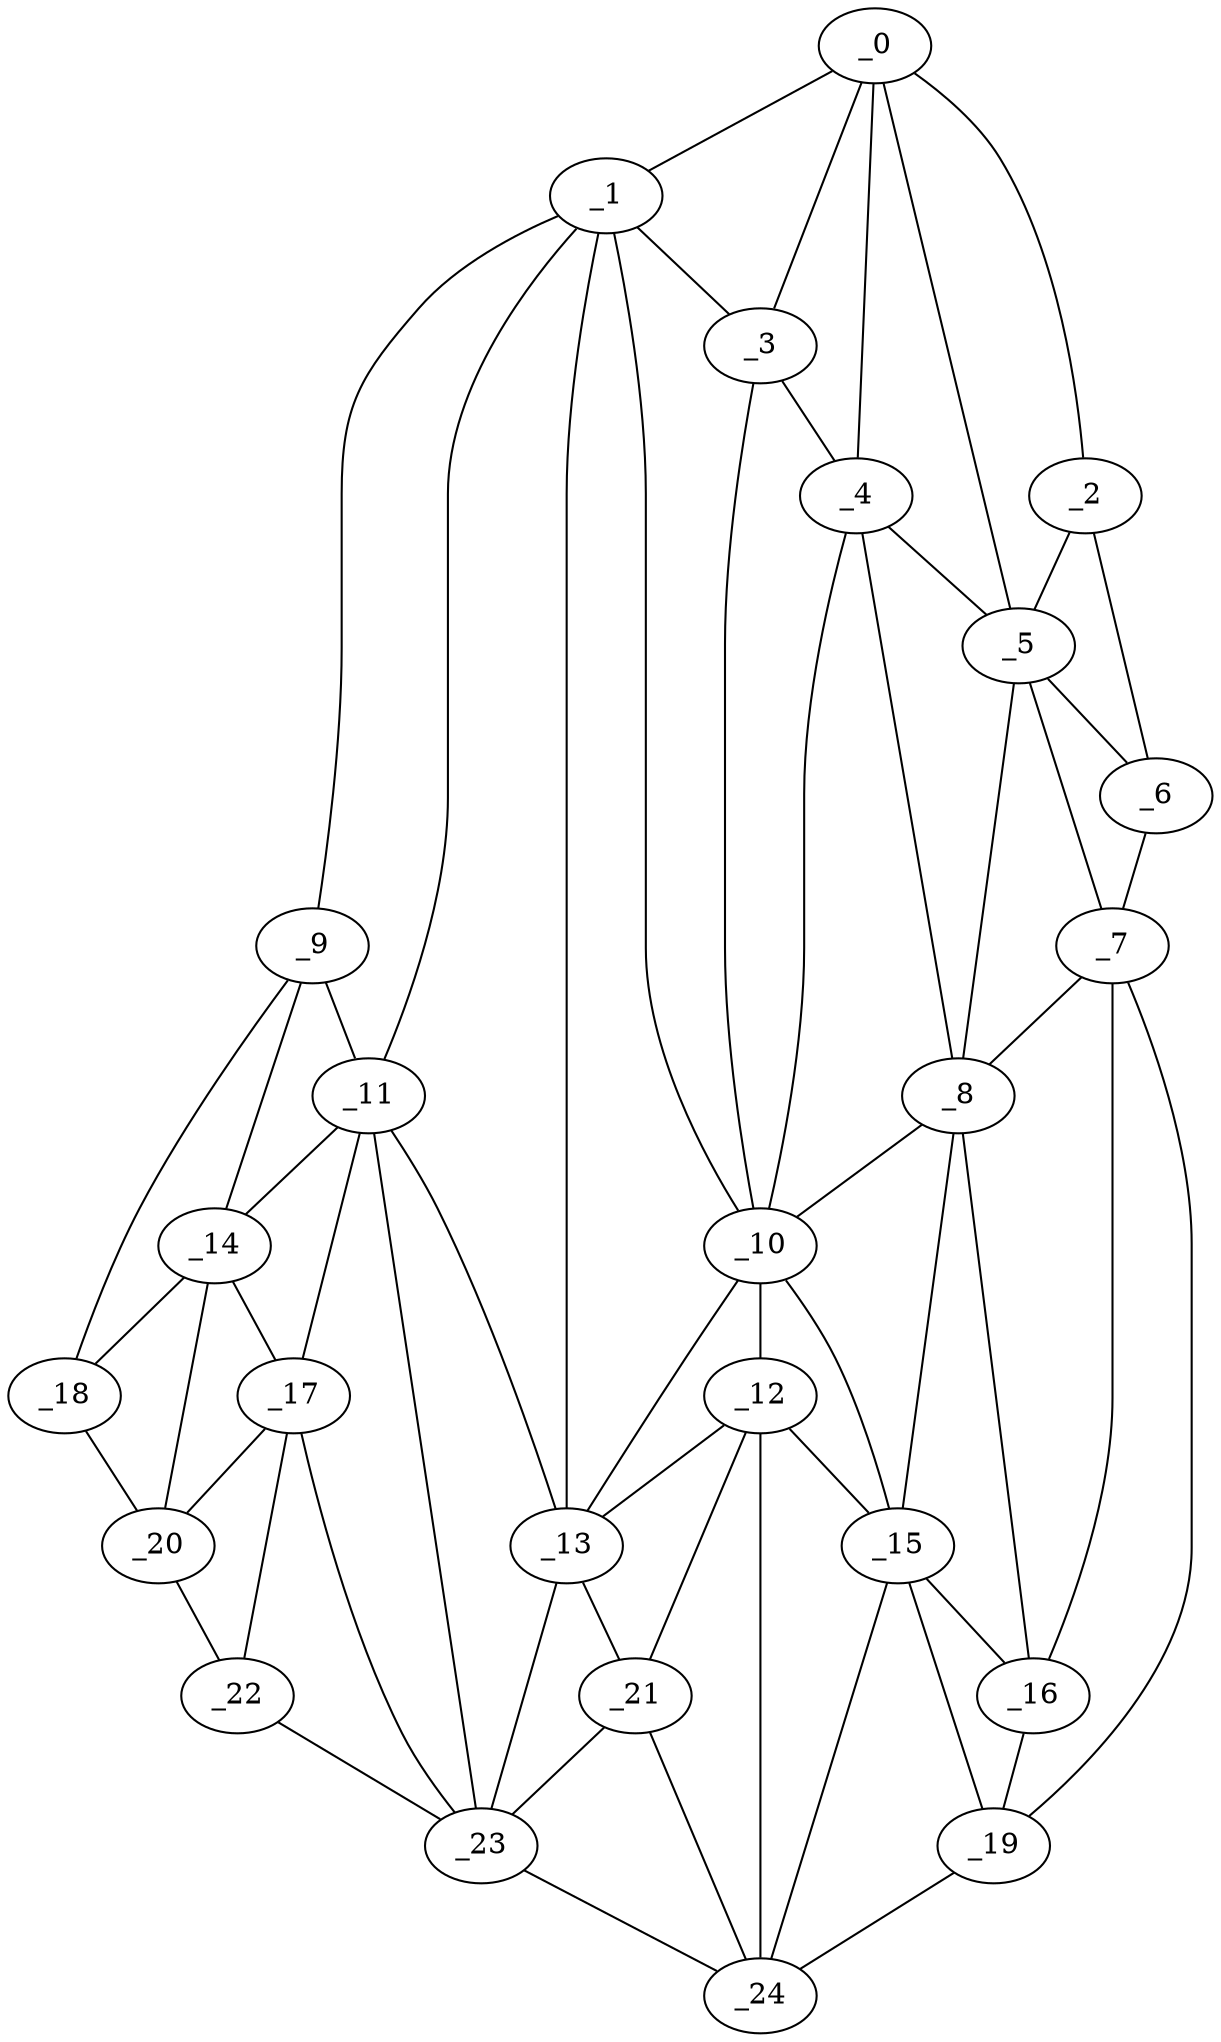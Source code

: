 graph "obj93__75.gxl" {
	_0	 [x=36,
		y=24];
	_1	 [x=36,
		y=68];
	_0 -- _1	 [valence=1];
	_2	 [x=37,
		y=8];
	_0 -- _2	 [valence=1];
	_3	 [x=40,
		y=27];
	_0 -- _3	 [valence=2];
	_4	 [x=43,
		y=25];
	_0 -- _4	 [valence=1];
	_5	 [x=45,
		y=9];
	_0 -- _5	 [valence=1];
	_1 -- _3	 [valence=2];
	_9	 [x=69,
		y=122];
	_1 -- _9	 [valence=1];
	_10	 [x=72,
		y=27];
	_1 -- _10	 [valence=1];
	_11	 [x=76,
		y=84];
	_1 -- _11	 [valence=2];
	_13	 [x=78,
		y=73];
	_1 -- _13	 [valence=2];
	_2 -- _5	 [valence=2];
	_6	 [x=49,
		y=3];
	_2 -- _6	 [valence=1];
	_3 -- _4	 [valence=2];
	_3 -- _10	 [valence=2];
	_4 -- _5	 [valence=2];
	_8	 [x=68,
		y=20];
	_4 -- _8	 [valence=2];
	_4 -- _10	 [valence=2];
	_5 -- _6	 [valence=1];
	_7	 [x=63,
		y=5];
	_5 -- _7	 [valence=2];
	_5 -- _8	 [valence=2];
	_6 -- _7	 [valence=1];
	_7 -- _8	 [valence=2];
	_16	 [x=82,
		y=14];
	_7 -- _16	 [valence=1];
	_19	 [x=93,
		y=12];
	_7 -- _19	 [valence=1];
	_8 -- _10	 [valence=2];
	_15	 [x=81,
		y=18];
	_8 -- _15	 [valence=2];
	_8 -- _16	 [valence=2];
	_9 -- _11	 [valence=2];
	_14	 [x=80,
		y=105];
	_9 -- _14	 [valence=2];
	_18	 [x=90,
		y=117];
	_9 -- _18	 [valence=1];
	_12	 [x=78,
		y=27];
	_10 -- _12	 [valence=1];
	_10 -- _13	 [valence=2];
	_10 -- _15	 [valence=1];
	_11 -- _13	 [valence=2];
	_11 -- _14	 [valence=2];
	_17	 [x=88,
		y=95];
	_11 -- _17	 [valence=2];
	_23	 [x=95,
		y=77];
	_11 -- _23	 [valence=2];
	_12 -- _13	 [valence=2];
	_12 -- _15	 [valence=2];
	_21	 [x=94,
		y=64];
	_12 -- _21	 [valence=2];
	_24	 [x=97,
		y=22];
	_12 -- _24	 [valence=2];
	_13 -- _21	 [valence=1];
	_13 -- _23	 [valence=1];
	_14 -- _17	 [valence=1];
	_14 -- _18	 [valence=2];
	_20	 [x=93,
		y=104];
	_14 -- _20	 [valence=2];
	_15 -- _16	 [valence=1];
	_15 -- _19	 [valence=2];
	_15 -- _24	 [valence=2];
	_16 -- _19	 [valence=2];
	_17 -- _20	 [valence=2];
	_22	 [x=94,
		y=94];
	_17 -- _22	 [valence=2];
	_17 -- _23	 [valence=2];
	_18 -- _20	 [valence=1];
	_19 -- _24	 [valence=1];
	_20 -- _22	 [valence=1];
	_21 -- _23	 [valence=2];
	_21 -- _24	 [valence=1];
	_22 -- _23	 [valence=1];
	_23 -- _24	 [valence=1];
}
